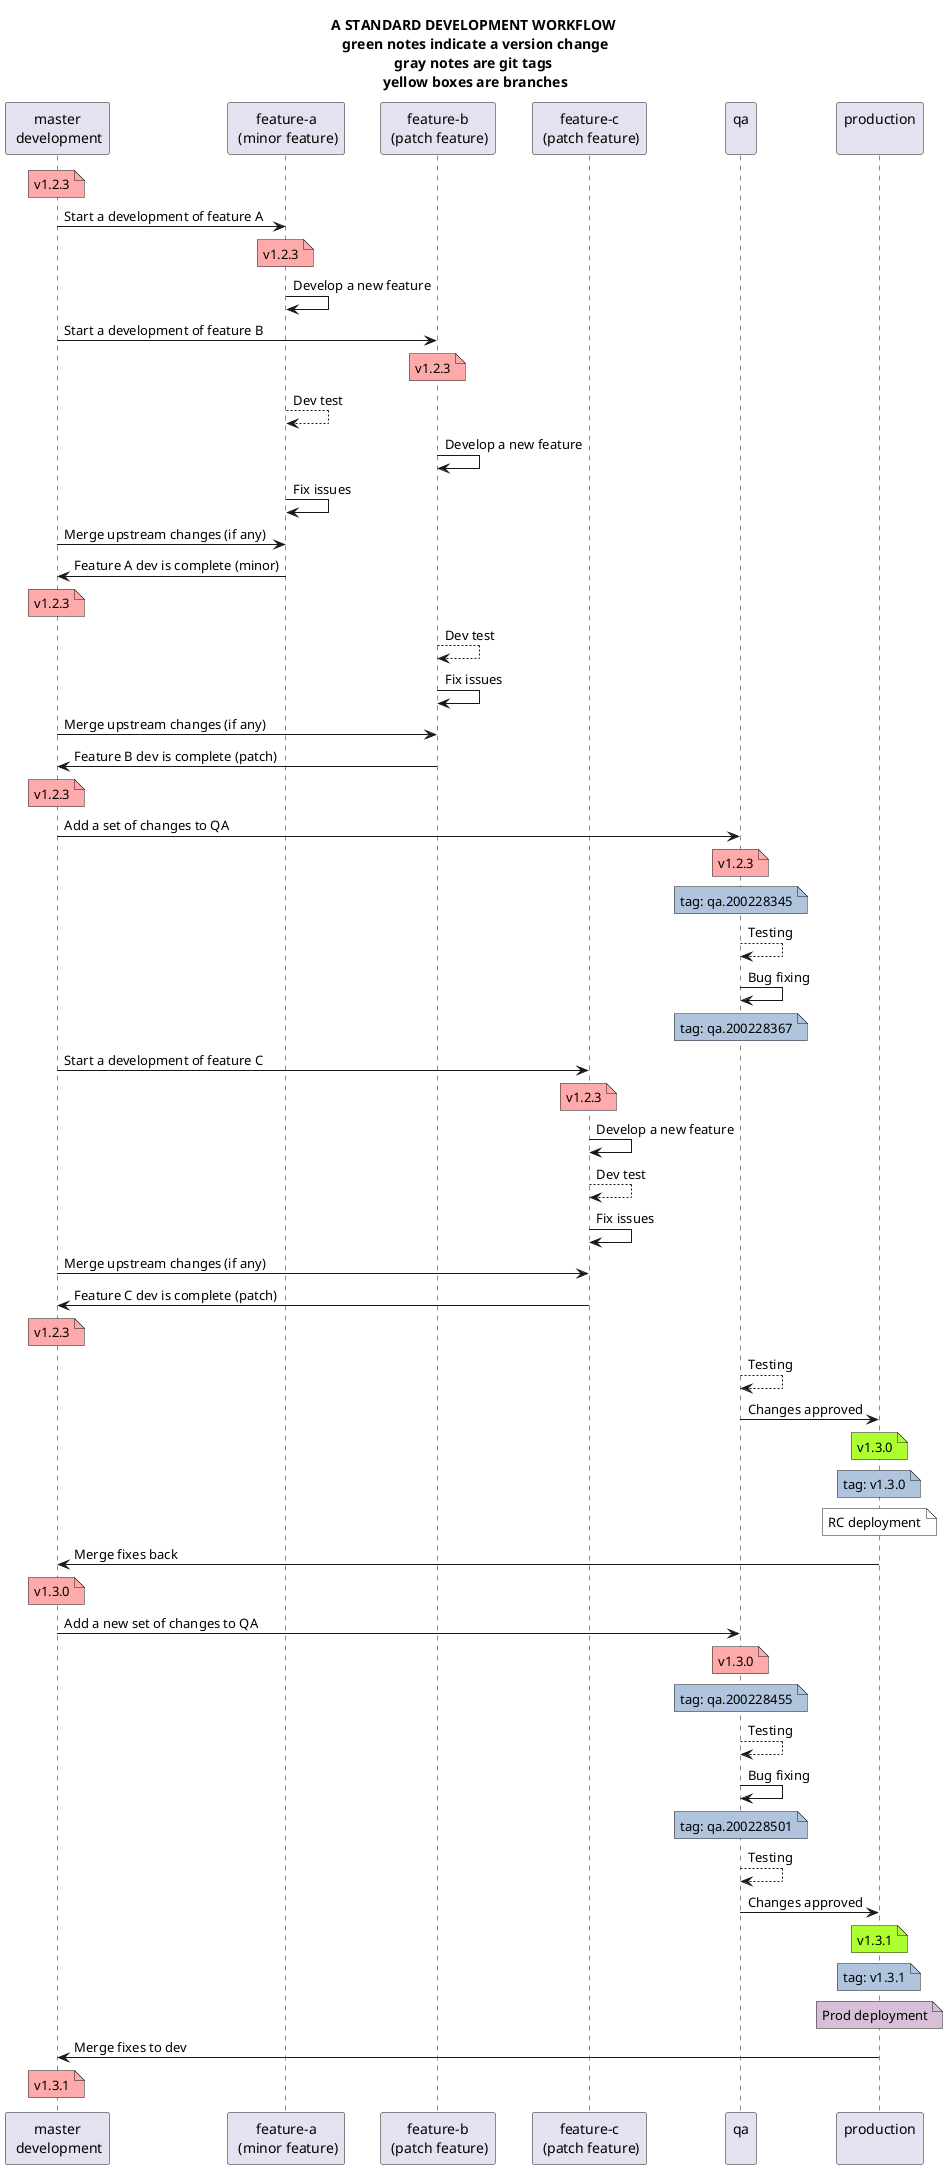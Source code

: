 @startuml
title A STANDARD DEVELOPMENT WORKFLOW\n green notes indicate a version change\n gray notes are git tags \n yellow boxes are branches
participant "master\n development" as mst
participant "feature-a\n (minor feature)" as f1
participant "feature-b\n (patch feature)" as f2
participant "feature-c\n (patch feature)" as f3
participant "qa\n" as qa
participant "production\n" as prod

note over mst #FFAAAA: v1.2.3
mst -> f1: Start a development of feature A
note over f1 #FFAAAA: v1.2.3
f1 -> f1: Develop a new feature
mst -> f2: Start a development of feature B
note over f2 #FFAAAA: v1.2.3
f1 --> f1: Dev test
f2 -> f2: Develop a new feature
f1 -> f1: Fix issues
mst -> f1: Merge upstream changes (if any)
f1 -> mst: Feature A dev is complete (minor)
note over mst #FFAAAA: v1.2.3

f2 --> f2: Dev test
f2 -> f2: Fix issues
mst -> f2: Merge upstream changes (if any)
f2 -> mst: Feature B dev is complete (patch)
note over mst #FFAAAA: v1.2.3

mst -> qa: Add a set of changes to QA
note over qa #FFAAAA: v1.2.3
note over qa #LightSteelBlue: tag: qa.200228345
qa --> qa: Testing
qa -> qa: Bug fixing
note over qa #LightSteelBlue: tag: qa.200228367

mst -> f3: Start a development of feature C
note over f3 #FFAAAA: v1.2.3
f3 -> f3: Develop a new feature
f3 --> f3: Dev test
f3 -> f3: Fix issues
mst -> f3: Merge upstream changes (if any)
f3 -> mst: Feature C dev is complete (patch)
note over mst #FFAAAA: v1.2.3

qa --> qa: Testing
qa -> prod: Changes approved
note over prod #GreenYellow: v1.3.0
note over prod #LightSteelBlue: tag: v1.3.0
note over prod #White: RC deployment
prod -> mst: Merge fixes back
note over mst #FFAAAA: v1.3.0

mst -> qa: Add a new set of changes to QA
note over qa #FFAAAA: v1.3.0
note over qa #LightSteelBlue: tag: qa.200228455
qa --> qa: Testing
qa -> qa: Bug fixing
note over qa #LightSteelBlue: tag: qa.200228501
qa --> qa: Testing
qa -> prod: Changes approved
note over prod #GreenYellow: v1.3.1
note over prod #LightSteelBlue: tag: v1.3.1
note over prod #Thistle: Prod deployment
prod -> mst: Merge fixes to dev
note over mst #FFAAAA: v1.3.1

@enduml
